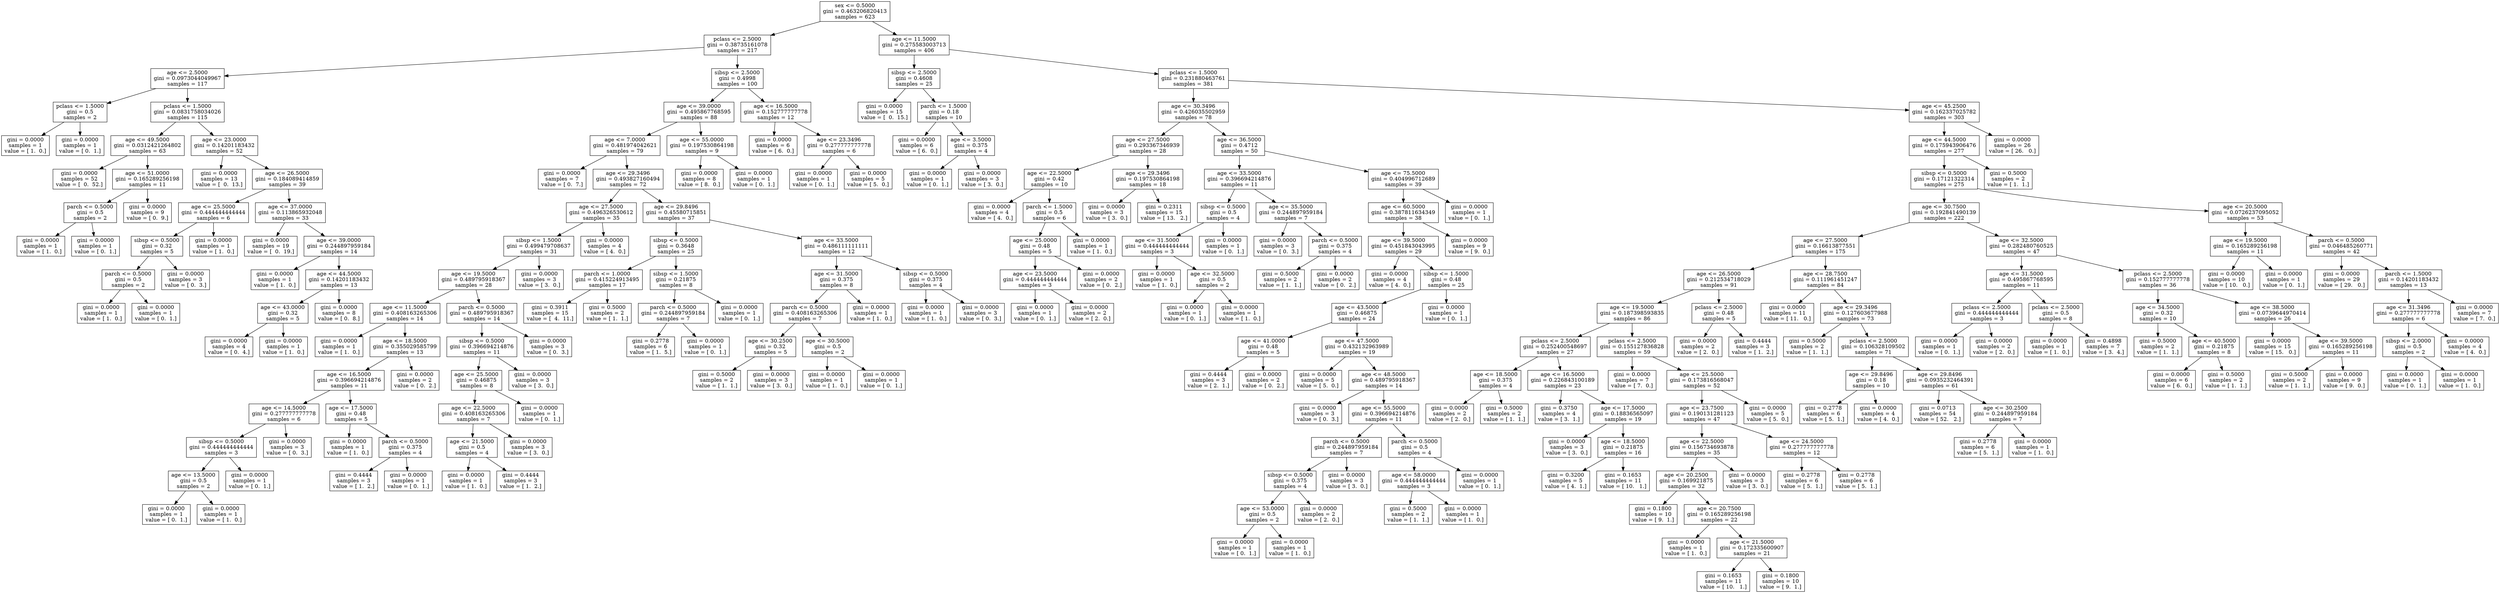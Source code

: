 digraph Tree {
0 [label="sex <= 0.5000\ngini = 0.463206820413\nsamples = 623", shape="box"] ;
1 [label="pclass <= 2.5000\ngini = 0.38735161078\nsamples = 217", shape="box"] ;
0 -> 1 ;
2 [label="age <= 2.5000\ngini = 0.0973044049967\nsamples = 117", shape="box"] ;
1 -> 2 ;
3 [label="pclass <= 1.5000\ngini = 0.5\nsamples = 2", shape="box"] ;
2 -> 3 ;
4 [label="gini = 0.0000\nsamples = 1\nvalue = [ 1.  0.]", shape="box"] ;
3 -> 4 ;
5 [label="gini = 0.0000\nsamples = 1\nvalue = [ 0.  1.]", shape="box"] ;
3 -> 5 ;
6 [label="pclass <= 1.5000\ngini = 0.0831758034026\nsamples = 115", shape="box"] ;
2 -> 6 ;
7 [label="age <= 49.5000\ngini = 0.0312421264802\nsamples = 63", shape="box"] ;
6 -> 7 ;
8 [label="gini = 0.0000\nsamples = 52\nvalue = [  0.  52.]", shape="box"] ;
7 -> 8 ;
9 [label="age <= 51.0000\ngini = 0.165289256198\nsamples = 11", shape="box"] ;
7 -> 9 ;
10 [label="parch <= 0.5000\ngini = 0.5\nsamples = 2", shape="box"] ;
9 -> 10 ;
11 [label="gini = 0.0000\nsamples = 1\nvalue = [ 1.  0.]", shape="box"] ;
10 -> 11 ;
12 [label="gini = 0.0000\nsamples = 1\nvalue = [ 0.  1.]", shape="box"] ;
10 -> 12 ;
13 [label="gini = 0.0000\nsamples = 9\nvalue = [ 0.  9.]", shape="box"] ;
9 -> 13 ;
14 [label="age <= 23.0000\ngini = 0.14201183432\nsamples = 52", shape="box"] ;
6 -> 14 ;
15 [label="gini = 0.0000\nsamples = 13\nvalue = [  0.  13.]", shape="box"] ;
14 -> 15 ;
16 [label="age <= 26.5000\ngini = 0.184089414859\nsamples = 39", shape="box"] ;
14 -> 16 ;
17 [label="age <= 25.5000\ngini = 0.444444444444\nsamples = 6", shape="box"] ;
16 -> 17 ;
18 [label="sibsp <= 0.5000\ngini = 0.32\nsamples = 5", shape="box"] ;
17 -> 18 ;
19 [label="parch <= 0.5000\ngini = 0.5\nsamples = 2", shape="box"] ;
18 -> 19 ;
20 [label="gini = 0.0000\nsamples = 1\nvalue = [ 1.  0.]", shape="box"] ;
19 -> 20 ;
21 [label="gini = 0.0000\nsamples = 1\nvalue = [ 0.  1.]", shape="box"] ;
19 -> 21 ;
22 [label="gini = 0.0000\nsamples = 3\nvalue = [ 0.  3.]", shape="box"] ;
18 -> 22 ;
23 [label="gini = 0.0000\nsamples = 1\nvalue = [ 1.  0.]", shape="box"] ;
17 -> 23 ;
24 [label="age <= 37.0000\ngini = 0.113865932048\nsamples = 33", shape="box"] ;
16 -> 24 ;
25 [label="gini = 0.0000\nsamples = 19\nvalue = [  0.  19.]", shape="box"] ;
24 -> 25 ;
26 [label="age <= 39.0000\ngini = 0.244897959184\nsamples = 14", shape="box"] ;
24 -> 26 ;
27 [label="gini = 0.0000\nsamples = 1\nvalue = [ 1.  0.]", shape="box"] ;
26 -> 27 ;
28 [label="age <= 44.5000\ngini = 0.14201183432\nsamples = 13", shape="box"] ;
26 -> 28 ;
29 [label="age <= 43.0000\ngini = 0.32\nsamples = 5", shape="box"] ;
28 -> 29 ;
30 [label="gini = 0.0000\nsamples = 4\nvalue = [ 0.  4.]", shape="box"] ;
29 -> 30 ;
31 [label="gini = 0.0000\nsamples = 1\nvalue = [ 1.  0.]", shape="box"] ;
29 -> 31 ;
32 [label="gini = 0.0000\nsamples = 8\nvalue = [ 0.  8.]", shape="box"] ;
28 -> 32 ;
33 [label="sibsp <= 2.5000\ngini = 0.4998\nsamples = 100", shape="box"] ;
1 -> 33 ;
34 [label="age <= 39.0000\ngini = 0.495867768595\nsamples = 88", shape="box"] ;
33 -> 34 ;
35 [label="age <= 7.0000\ngini = 0.481974042621\nsamples = 79", shape="box"] ;
34 -> 35 ;
36 [label="gini = 0.0000\nsamples = 7\nvalue = [ 0.  7.]", shape="box"] ;
35 -> 36 ;
37 [label="age <= 29.3496\ngini = 0.493827160494\nsamples = 72", shape="box"] ;
35 -> 37 ;
38 [label="age <= 27.5000\ngini = 0.496326530612\nsamples = 35", shape="box"] ;
37 -> 38 ;
39 [label="sibsp <= 1.5000\ngini = 0.499479708637\nsamples = 31", shape="box"] ;
38 -> 39 ;
40 [label="age <= 19.5000\ngini = 0.489795918367\nsamples = 28", shape="box"] ;
39 -> 40 ;
41 [label="age <= 11.5000\ngini = 0.408163265306\nsamples = 14", shape="box"] ;
40 -> 41 ;
42 [label="gini = 0.0000\nsamples = 1\nvalue = [ 1.  0.]", shape="box"] ;
41 -> 42 ;
43 [label="age <= 18.5000\ngini = 0.355029585799\nsamples = 13", shape="box"] ;
41 -> 43 ;
44 [label="age <= 16.5000\ngini = 0.396694214876\nsamples = 11", shape="box"] ;
43 -> 44 ;
45 [label="age <= 14.5000\ngini = 0.277777777778\nsamples = 6", shape="box"] ;
44 -> 45 ;
46 [label="sibsp <= 0.5000\ngini = 0.444444444444\nsamples = 3", shape="box"] ;
45 -> 46 ;
47 [label="age <= 13.5000\ngini = 0.5\nsamples = 2", shape="box"] ;
46 -> 47 ;
48 [label="gini = 0.0000\nsamples = 1\nvalue = [ 0.  1.]", shape="box"] ;
47 -> 48 ;
49 [label="gini = 0.0000\nsamples = 1\nvalue = [ 1.  0.]", shape="box"] ;
47 -> 49 ;
50 [label="gini = 0.0000\nsamples = 1\nvalue = [ 0.  1.]", shape="box"] ;
46 -> 50 ;
51 [label="gini = 0.0000\nsamples = 3\nvalue = [ 0.  3.]", shape="box"] ;
45 -> 51 ;
52 [label="age <= 17.5000\ngini = 0.48\nsamples = 5", shape="box"] ;
44 -> 52 ;
53 [label="gini = 0.0000\nsamples = 1\nvalue = [ 1.  0.]", shape="box"] ;
52 -> 53 ;
54 [label="parch <= 0.5000\ngini = 0.375\nsamples = 4", shape="box"] ;
52 -> 54 ;
55 [label="gini = 0.4444\nsamples = 3\nvalue = [ 1.  2.]", shape="box"] ;
54 -> 55 ;
56 [label="gini = 0.0000\nsamples = 1\nvalue = [ 0.  1.]", shape="box"] ;
54 -> 56 ;
57 [label="gini = 0.0000\nsamples = 2\nvalue = [ 0.  2.]", shape="box"] ;
43 -> 57 ;
58 [label="parch <= 0.5000\ngini = 0.489795918367\nsamples = 14", shape="box"] ;
40 -> 58 ;
59 [label="sibsp <= 0.5000\ngini = 0.396694214876\nsamples = 11", shape="box"] ;
58 -> 59 ;
60 [label="age <= 25.5000\ngini = 0.46875\nsamples = 8", shape="box"] ;
59 -> 60 ;
61 [label="age <= 22.5000\ngini = 0.408163265306\nsamples = 7", shape="box"] ;
60 -> 61 ;
62 [label="age <= 21.5000\ngini = 0.5\nsamples = 4", shape="box"] ;
61 -> 62 ;
63 [label="gini = 0.0000\nsamples = 1\nvalue = [ 1.  0.]", shape="box"] ;
62 -> 63 ;
64 [label="gini = 0.4444\nsamples = 3\nvalue = [ 1.  2.]", shape="box"] ;
62 -> 64 ;
65 [label="gini = 0.0000\nsamples = 3\nvalue = [ 3.  0.]", shape="box"] ;
61 -> 65 ;
66 [label="gini = 0.0000\nsamples = 1\nvalue = [ 0.  1.]", shape="box"] ;
60 -> 66 ;
67 [label="gini = 0.0000\nsamples = 3\nvalue = [ 3.  0.]", shape="box"] ;
59 -> 67 ;
68 [label="gini = 0.0000\nsamples = 3\nvalue = [ 0.  3.]", shape="box"] ;
58 -> 68 ;
69 [label="gini = 0.0000\nsamples = 3\nvalue = [ 3.  0.]", shape="box"] ;
39 -> 69 ;
70 [label="gini = 0.0000\nsamples = 4\nvalue = [ 4.  0.]", shape="box"] ;
38 -> 70 ;
71 [label="age <= 29.8496\ngini = 0.45580715851\nsamples = 37", shape="box"] ;
37 -> 71 ;
72 [label="sibsp <= 0.5000\ngini = 0.3648\nsamples = 25", shape="box"] ;
71 -> 72 ;
73 [label="parch <= 1.0000\ngini = 0.415224913495\nsamples = 17", shape="box"] ;
72 -> 73 ;
74 [label="gini = 0.3911\nsamples = 15\nvalue = [  4.  11.]", shape="box"] ;
73 -> 74 ;
75 [label="gini = 0.5000\nsamples = 2\nvalue = [ 1.  1.]", shape="box"] ;
73 -> 75 ;
76 [label="sibsp <= 1.5000\ngini = 0.21875\nsamples = 8", shape="box"] ;
72 -> 76 ;
77 [label="parch <= 0.5000\ngini = 0.244897959184\nsamples = 7", shape="box"] ;
76 -> 77 ;
78 [label="gini = 0.2778\nsamples = 6\nvalue = [ 1.  5.]", shape="box"] ;
77 -> 78 ;
79 [label="gini = 0.0000\nsamples = 1\nvalue = [ 0.  1.]", shape="box"] ;
77 -> 79 ;
80 [label="gini = 0.0000\nsamples = 1\nvalue = [ 0.  1.]", shape="box"] ;
76 -> 80 ;
81 [label="age <= 33.5000\ngini = 0.486111111111\nsamples = 12", shape="box"] ;
71 -> 81 ;
82 [label="age <= 31.5000\ngini = 0.375\nsamples = 8", shape="box"] ;
81 -> 82 ;
83 [label="parch <= 0.5000\ngini = 0.408163265306\nsamples = 7", shape="box"] ;
82 -> 83 ;
84 [label="age <= 30.2500\ngini = 0.32\nsamples = 5", shape="box"] ;
83 -> 84 ;
85 [label="gini = 0.5000\nsamples = 2\nvalue = [ 1.  1.]", shape="box"] ;
84 -> 85 ;
86 [label="gini = 0.0000\nsamples = 3\nvalue = [ 3.  0.]", shape="box"] ;
84 -> 86 ;
87 [label="age <= 30.5000\ngini = 0.5\nsamples = 2", shape="box"] ;
83 -> 87 ;
88 [label="gini = 0.0000\nsamples = 1\nvalue = [ 1.  0.]", shape="box"] ;
87 -> 88 ;
89 [label="gini = 0.0000\nsamples = 1\nvalue = [ 0.  1.]", shape="box"] ;
87 -> 89 ;
90 [label="gini = 0.0000\nsamples = 1\nvalue = [ 1.  0.]", shape="box"] ;
82 -> 90 ;
91 [label="sibsp <= 0.5000\ngini = 0.375\nsamples = 4", shape="box"] ;
81 -> 91 ;
92 [label="gini = 0.0000\nsamples = 1\nvalue = [ 1.  0.]", shape="box"] ;
91 -> 92 ;
93 [label="gini = 0.0000\nsamples = 3\nvalue = [ 0.  3.]", shape="box"] ;
91 -> 93 ;
94 [label="age <= 55.0000\ngini = 0.197530864198\nsamples = 9", shape="box"] ;
34 -> 94 ;
95 [label="gini = 0.0000\nsamples = 8\nvalue = [ 8.  0.]", shape="box"] ;
94 -> 95 ;
96 [label="gini = 0.0000\nsamples = 1\nvalue = [ 0.  1.]", shape="box"] ;
94 -> 96 ;
97 [label="age <= 16.5000\ngini = 0.152777777778\nsamples = 12", shape="box"] ;
33 -> 97 ;
98 [label="gini = 0.0000\nsamples = 6\nvalue = [ 6.  0.]", shape="box"] ;
97 -> 98 ;
99 [label="age <= 23.3496\ngini = 0.277777777778\nsamples = 6", shape="box"] ;
97 -> 99 ;
100 [label="gini = 0.0000\nsamples = 1\nvalue = [ 0.  1.]", shape="box"] ;
99 -> 100 ;
101 [label="gini = 0.0000\nsamples = 5\nvalue = [ 5.  0.]", shape="box"] ;
99 -> 101 ;
102 [label="age <= 11.5000\ngini = 0.275583003713\nsamples = 406", shape="box"] ;
0 -> 102 ;
103 [label="sibsp <= 2.5000\ngini = 0.4608\nsamples = 25", shape="box"] ;
102 -> 103 ;
104 [label="gini = 0.0000\nsamples = 15\nvalue = [  0.  15.]", shape="box"] ;
103 -> 104 ;
105 [label="parch <= 1.5000\ngini = 0.18\nsamples = 10", shape="box"] ;
103 -> 105 ;
106 [label="gini = 0.0000\nsamples = 6\nvalue = [ 6.  0.]", shape="box"] ;
105 -> 106 ;
107 [label="age <= 3.5000\ngini = 0.375\nsamples = 4", shape="box"] ;
105 -> 107 ;
108 [label="gini = 0.0000\nsamples = 1\nvalue = [ 0.  1.]", shape="box"] ;
107 -> 108 ;
109 [label="gini = 0.0000\nsamples = 3\nvalue = [ 3.  0.]", shape="box"] ;
107 -> 109 ;
110 [label="pclass <= 1.5000\ngini = 0.231880463761\nsamples = 381", shape="box"] ;
102 -> 110 ;
111 [label="age <= 30.3496\ngini = 0.426035502959\nsamples = 78", shape="box"] ;
110 -> 111 ;
112 [label="age <= 27.5000\ngini = 0.293367346939\nsamples = 28", shape="box"] ;
111 -> 112 ;
113 [label="age <= 22.5000\ngini = 0.42\nsamples = 10", shape="box"] ;
112 -> 113 ;
114 [label="gini = 0.0000\nsamples = 4\nvalue = [ 4.  0.]", shape="box"] ;
113 -> 114 ;
115 [label="parch <= 1.5000\ngini = 0.5\nsamples = 6", shape="box"] ;
113 -> 115 ;
116 [label="age <= 25.0000\ngini = 0.48\nsamples = 5", shape="box"] ;
115 -> 116 ;
117 [label="age <= 23.5000\ngini = 0.444444444444\nsamples = 3", shape="box"] ;
116 -> 117 ;
118 [label="gini = 0.0000\nsamples = 1\nvalue = [ 0.  1.]", shape="box"] ;
117 -> 118 ;
119 [label="gini = 0.0000\nsamples = 2\nvalue = [ 2.  0.]", shape="box"] ;
117 -> 119 ;
120 [label="gini = 0.0000\nsamples = 2\nvalue = [ 0.  2.]", shape="box"] ;
116 -> 120 ;
121 [label="gini = 0.0000\nsamples = 1\nvalue = [ 1.  0.]", shape="box"] ;
115 -> 121 ;
122 [label="age <= 29.3496\ngini = 0.197530864198\nsamples = 18", shape="box"] ;
112 -> 122 ;
123 [label="gini = 0.0000\nsamples = 3\nvalue = [ 3.  0.]", shape="box"] ;
122 -> 123 ;
124 [label="gini = 0.2311\nsamples = 15\nvalue = [ 13.   2.]", shape="box"] ;
122 -> 124 ;
125 [label="age <= 36.5000\ngini = 0.4712\nsamples = 50", shape="box"] ;
111 -> 125 ;
126 [label="age <= 33.5000\ngini = 0.396694214876\nsamples = 11", shape="box"] ;
125 -> 126 ;
127 [label="sibsp <= 0.5000\ngini = 0.5\nsamples = 4", shape="box"] ;
126 -> 127 ;
128 [label="age <= 31.5000\ngini = 0.444444444444\nsamples = 3", shape="box"] ;
127 -> 128 ;
129 [label="gini = 0.0000\nsamples = 1\nvalue = [ 1.  0.]", shape="box"] ;
128 -> 129 ;
130 [label="age <= 32.5000\ngini = 0.5\nsamples = 2", shape="box"] ;
128 -> 130 ;
131 [label="gini = 0.0000\nsamples = 1\nvalue = [ 0.  1.]", shape="box"] ;
130 -> 131 ;
132 [label="gini = 0.0000\nsamples = 1\nvalue = [ 1.  0.]", shape="box"] ;
130 -> 132 ;
133 [label="gini = 0.0000\nsamples = 1\nvalue = [ 0.  1.]", shape="box"] ;
127 -> 133 ;
134 [label="age <= 35.5000\ngini = 0.244897959184\nsamples = 7", shape="box"] ;
126 -> 134 ;
135 [label="gini = 0.0000\nsamples = 3\nvalue = [ 0.  3.]", shape="box"] ;
134 -> 135 ;
136 [label="parch <= 0.5000\ngini = 0.375\nsamples = 4", shape="box"] ;
134 -> 136 ;
137 [label="gini = 0.5000\nsamples = 2\nvalue = [ 1.  1.]", shape="box"] ;
136 -> 137 ;
138 [label="gini = 0.0000\nsamples = 2\nvalue = [ 0.  2.]", shape="box"] ;
136 -> 138 ;
139 [label="age <= 75.5000\ngini = 0.404996712689\nsamples = 39", shape="box"] ;
125 -> 139 ;
140 [label="age <= 60.5000\ngini = 0.387811634349\nsamples = 38", shape="box"] ;
139 -> 140 ;
141 [label="age <= 39.5000\ngini = 0.451843043995\nsamples = 29", shape="box"] ;
140 -> 141 ;
142 [label="gini = 0.0000\nsamples = 4\nvalue = [ 4.  0.]", shape="box"] ;
141 -> 142 ;
143 [label="sibsp <= 1.5000\ngini = 0.48\nsamples = 25", shape="box"] ;
141 -> 143 ;
144 [label="age <= 43.5000\ngini = 0.46875\nsamples = 24", shape="box"] ;
143 -> 144 ;
145 [label="age <= 41.0000\ngini = 0.48\nsamples = 5", shape="box"] ;
144 -> 145 ;
146 [label="gini = 0.4444\nsamples = 3\nvalue = [ 2.  1.]", shape="box"] ;
145 -> 146 ;
147 [label="gini = 0.0000\nsamples = 2\nvalue = [ 0.  2.]", shape="box"] ;
145 -> 147 ;
148 [label="age <= 47.5000\ngini = 0.432132963989\nsamples = 19", shape="box"] ;
144 -> 148 ;
149 [label="gini = 0.0000\nsamples = 5\nvalue = [ 5.  0.]", shape="box"] ;
148 -> 149 ;
150 [label="age <= 48.5000\ngini = 0.489795918367\nsamples = 14", shape="box"] ;
148 -> 150 ;
151 [label="gini = 0.0000\nsamples = 3\nvalue = [ 0.  3.]", shape="box"] ;
150 -> 151 ;
152 [label="age <= 55.5000\ngini = 0.396694214876\nsamples = 11", shape="box"] ;
150 -> 152 ;
153 [label="parch <= 0.5000\ngini = 0.244897959184\nsamples = 7", shape="box"] ;
152 -> 153 ;
154 [label="sibsp <= 0.5000\ngini = 0.375\nsamples = 4", shape="box"] ;
153 -> 154 ;
155 [label="age <= 53.0000\ngini = 0.5\nsamples = 2", shape="box"] ;
154 -> 155 ;
156 [label="gini = 0.0000\nsamples = 1\nvalue = [ 0.  1.]", shape="box"] ;
155 -> 156 ;
157 [label="gini = 0.0000\nsamples = 1\nvalue = [ 1.  0.]", shape="box"] ;
155 -> 157 ;
158 [label="gini = 0.0000\nsamples = 2\nvalue = [ 2.  0.]", shape="box"] ;
154 -> 158 ;
159 [label="gini = 0.0000\nsamples = 3\nvalue = [ 3.  0.]", shape="box"] ;
153 -> 159 ;
160 [label="parch <= 0.5000\ngini = 0.5\nsamples = 4", shape="box"] ;
152 -> 160 ;
161 [label="age <= 58.0000\ngini = 0.444444444444\nsamples = 3", shape="box"] ;
160 -> 161 ;
162 [label="gini = 0.5000\nsamples = 2\nvalue = [ 1.  1.]", shape="box"] ;
161 -> 162 ;
163 [label="gini = 0.0000\nsamples = 1\nvalue = [ 1.  0.]", shape="box"] ;
161 -> 163 ;
164 [label="gini = 0.0000\nsamples = 1\nvalue = [ 0.  1.]", shape="box"] ;
160 -> 164 ;
165 [label="gini = 0.0000\nsamples = 1\nvalue = [ 0.  1.]", shape="box"] ;
143 -> 165 ;
166 [label="gini = 0.0000\nsamples = 9\nvalue = [ 9.  0.]", shape="box"] ;
140 -> 166 ;
167 [label="gini = 0.0000\nsamples = 1\nvalue = [ 0.  1.]", shape="box"] ;
139 -> 167 ;
168 [label="age <= 45.2500\ngini = 0.162337025782\nsamples = 303", shape="box"] ;
110 -> 168 ;
169 [label="age <= 44.5000\ngini = 0.175943906476\nsamples = 277", shape="box"] ;
168 -> 169 ;
170 [label="sibsp <= 0.5000\ngini = 0.17121322314\nsamples = 275", shape="box"] ;
169 -> 170 ;
171 [label="age <= 30.7500\ngini = 0.192841490139\nsamples = 222", shape="box"] ;
170 -> 171 ;
172 [label="age <= 27.5000\ngini = 0.16613877551\nsamples = 175", shape="box"] ;
171 -> 172 ;
173 [label="age <= 26.5000\ngini = 0.212534718029\nsamples = 91", shape="box"] ;
172 -> 173 ;
174 [label="age <= 19.5000\ngini = 0.187398593835\nsamples = 86", shape="box"] ;
173 -> 174 ;
175 [label="pclass <= 2.5000\ngini = 0.252400548697\nsamples = 27", shape="box"] ;
174 -> 175 ;
176 [label="age <= 18.5000\ngini = 0.375\nsamples = 4", shape="box"] ;
175 -> 176 ;
177 [label="gini = 0.0000\nsamples = 2\nvalue = [ 2.  0.]", shape="box"] ;
176 -> 177 ;
178 [label="gini = 0.5000\nsamples = 2\nvalue = [ 1.  1.]", shape="box"] ;
176 -> 178 ;
179 [label="age <= 16.5000\ngini = 0.226843100189\nsamples = 23", shape="box"] ;
175 -> 179 ;
180 [label="gini = 0.3750\nsamples = 4\nvalue = [ 3.  1.]", shape="box"] ;
179 -> 180 ;
181 [label="age <= 17.5000\ngini = 0.18836565097\nsamples = 19", shape="box"] ;
179 -> 181 ;
182 [label="gini = 0.0000\nsamples = 3\nvalue = [ 3.  0.]", shape="box"] ;
181 -> 182 ;
183 [label="age <= 18.5000\ngini = 0.21875\nsamples = 16", shape="box"] ;
181 -> 183 ;
184 [label="gini = 0.3200\nsamples = 5\nvalue = [ 4.  1.]", shape="box"] ;
183 -> 184 ;
185 [label="gini = 0.1653\nsamples = 11\nvalue = [ 10.   1.]", shape="box"] ;
183 -> 185 ;
186 [label="pclass <= 2.5000\ngini = 0.155127836828\nsamples = 59", shape="box"] ;
174 -> 186 ;
187 [label="gini = 0.0000\nsamples = 7\nvalue = [ 7.  0.]", shape="box"] ;
186 -> 187 ;
188 [label="age <= 25.5000\ngini = 0.173816568047\nsamples = 52", shape="box"] ;
186 -> 188 ;
189 [label="age <= 23.7500\ngini = 0.190131281123\nsamples = 47", shape="box"] ;
188 -> 189 ;
190 [label="age <= 22.5000\ngini = 0.156734693878\nsamples = 35", shape="box"] ;
189 -> 190 ;
191 [label="age <= 20.2500\ngini = 0.169921875\nsamples = 32", shape="box"] ;
190 -> 191 ;
192 [label="gini = 0.1800\nsamples = 10\nvalue = [ 9.  1.]", shape="box"] ;
191 -> 192 ;
193 [label="age <= 20.7500\ngini = 0.165289256198\nsamples = 22", shape="box"] ;
191 -> 193 ;
194 [label="gini = 0.0000\nsamples = 1\nvalue = [ 1.  0.]", shape="box"] ;
193 -> 194 ;
195 [label="age <= 21.5000\ngini = 0.172335600907\nsamples = 21", shape="box"] ;
193 -> 195 ;
196 [label="gini = 0.1653\nsamples = 11\nvalue = [ 10.   1.]", shape="box"] ;
195 -> 196 ;
197 [label="gini = 0.1800\nsamples = 10\nvalue = [ 9.  1.]", shape="box"] ;
195 -> 197 ;
198 [label="gini = 0.0000\nsamples = 3\nvalue = [ 3.  0.]", shape="box"] ;
190 -> 198 ;
199 [label="age <= 24.5000\ngini = 0.277777777778\nsamples = 12", shape="box"] ;
189 -> 199 ;
200 [label="gini = 0.2778\nsamples = 6\nvalue = [ 5.  1.]", shape="box"] ;
199 -> 200 ;
201 [label="gini = 0.2778\nsamples = 6\nvalue = [ 5.  1.]", shape="box"] ;
199 -> 201 ;
202 [label="gini = 0.0000\nsamples = 5\nvalue = [ 5.  0.]", shape="box"] ;
188 -> 202 ;
203 [label="pclass <= 2.5000\ngini = 0.48\nsamples = 5", shape="box"] ;
173 -> 203 ;
204 [label="gini = 0.0000\nsamples = 2\nvalue = [ 2.  0.]", shape="box"] ;
203 -> 204 ;
205 [label="gini = 0.4444\nsamples = 3\nvalue = [ 1.  2.]", shape="box"] ;
203 -> 205 ;
206 [label="age <= 28.7500\ngini = 0.111961451247\nsamples = 84", shape="box"] ;
172 -> 206 ;
207 [label="gini = 0.0000\nsamples = 11\nvalue = [ 11.   0.]", shape="box"] ;
206 -> 207 ;
208 [label="age <= 29.3496\ngini = 0.127603677988\nsamples = 73", shape="box"] ;
206 -> 208 ;
209 [label="gini = 0.5000\nsamples = 2\nvalue = [ 1.  1.]", shape="box"] ;
208 -> 209 ;
210 [label="pclass <= 2.5000\ngini = 0.106328109502\nsamples = 71", shape="box"] ;
208 -> 210 ;
211 [label="age <= 29.8496\ngini = 0.18\nsamples = 10", shape="box"] ;
210 -> 211 ;
212 [label="gini = 0.2778\nsamples = 6\nvalue = [ 5.  1.]", shape="box"] ;
211 -> 212 ;
213 [label="gini = 0.0000\nsamples = 4\nvalue = [ 4.  0.]", shape="box"] ;
211 -> 213 ;
214 [label="age <= 29.8496\ngini = 0.0935232464391\nsamples = 61", shape="box"] ;
210 -> 214 ;
215 [label="gini = 0.0713\nsamples = 54\nvalue = [ 52.   2.]", shape="box"] ;
214 -> 215 ;
216 [label="age <= 30.2500\ngini = 0.244897959184\nsamples = 7", shape="box"] ;
214 -> 216 ;
217 [label="gini = 0.2778\nsamples = 6\nvalue = [ 5.  1.]", shape="box"] ;
216 -> 217 ;
218 [label="gini = 0.0000\nsamples = 1\nvalue = [ 1.  0.]", shape="box"] ;
216 -> 218 ;
219 [label="age <= 32.5000\ngini = 0.282480760525\nsamples = 47", shape="box"] ;
171 -> 219 ;
220 [label="age <= 31.5000\ngini = 0.495867768595\nsamples = 11", shape="box"] ;
219 -> 220 ;
221 [label="pclass <= 2.5000\ngini = 0.444444444444\nsamples = 3", shape="box"] ;
220 -> 221 ;
222 [label="gini = 0.0000\nsamples = 1\nvalue = [ 0.  1.]", shape="box"] ;
221 -> 222 ;
223 [label="gini = 0.0000\nsamples = 2\nvalue = [ 2.  0.]", shape="box"] ;
221 -> 223 ;
224 [label="pclass <= 2.5000\ngini = 0.5\nsamples = 8", shape="box"] ;
220 -> 224 ;
225 [label="gini = 0.0000\nsamples = 1\nvalue = [ 1.  0.]", shape="box"] ;
224 -> 225 ;
226 [label="gini = 0.4898\nsamples = 7\nvalue = [ 3.  4.]", shape="box"] ;
224 -> 226 ;
227 [label="pclass <= 2.5000\ngini = 0.152777777778\nsamples = 36", shape="box"] ;
219 -> 227 ;
228 [label="age <= 34.5000\ngini = 0.32\nsamples = 10", shape="box"] ;
227 -> 228 ;
229 [label="gini = 0.5000\nsamples = 2\nvalue = [ 1.  1.]", shape="box"] ;
228 -> 229 ;
230 [label="age <= 40.5000\ngini = 0.21875\nsamples = 8", shape="box"] ;
228 -> 230 ;
231 [label="gini = 0.0000\nsamples = 6\nvalue = [ 6.  0.]", shape="box"] ;
230 -> 231 ;
232 [label="gini = 0.5000\nsamples = 2\nvalue = [ 1.  1.]", shape="box"] ;
230 -> 232 ;
233 [label="age <= 38.5000\ngini = 0.0739644970414\nsamples = 26", shape="box"] ;
227 -> 233 ;
234 [label="gini = 0.0000\nsamples = 15\nvalue = [ 15.   0.]", shape="box"] ;
233 -> 234 ;
235 [label="age <= 39.5000\ngini = 0.165289256198\nsamples = 11", shape="box"] ;
233 -> 235 ;
236 [label="gini = 0.5000\nsamples = 2\nvalue = [ 1.  1.]", shape="box"] ;
235 -> 236 ;
237 [label="gini = 0.0000\nsamples = 9\nvalue = [ 9.  0.]", shape="box"] ;
235 -> 237 ;
238 [label="age <= 20.5000\ngini = 0.0726237095052\nsamples = 53", shape="box"] ;
170 -> 238 ;
239 [label="age <= 19.5000\ngini = 0.165289256198\nsamples = 11", shape="box"] ;
238 -> 239 ;
240 [label="gini = 0.0000\nsamples = 10\nvalue = [ 10.   0.]", shape="box"] ;
239 -> 240 ;
241 [label="gini = 0.0000\nsamples = 1\nvalue = [ 0.  1.]", shape="box"] ;
239 -> 241 ;
242 [label="parch <= 0.5000\ngini = 0.046485260771\nsamples = 42", shape="box"] ;
238 -> 242 ;
243 [label="gini = 0.0000\nsamples = 29\nvalue = [ 29.   0.]", shape="box"] ;
242 -> 243 ;
244 [label="parch <= 1.5000\ngini = 0.14201183432\nsamples = 13", shape="box"] ;
242 -> 244 ;
245 [label="age <= 31.3496\ngini = 0.277777777778\nsamples = 6", shape="box"] ;
244 -> 245 ;
246 [label="sibsp <= 2.0000\ngini = 0.5\nsamples = 2", shape="box"] ;
245 -> 246 ;
247 [label="gini = 0.0000\nsamples = 1\nvalue = [ 0.  1.]", shape="box"] ;
246 -> 247 ;
248 [label="gini = 0.0000\nsamples = 1\nvalue = [ 1.  0.]", shape="box"] ;
246 -> 248 ;
249 [label="gini = 0.0000\nsamples = 4\nvalue = [ 4.  0.]", shape="box"] ;
245 -> 249 ;
250 [label="gini = 0.0000\nsamples = 7\nvalue = [ 7.  0.]", shape="box"] ;
244 -> 250 ;
251 [label="gini = 0.5000\nsamples = 2\nvalue = [ 1.  1.]", shape="box"] ;
169 -> 251 ;
252 [label="gini = 0.0000\nsamples = 26\nvalue = [ 26.   0.]", shape="box"] ;
168 -> 252 ;
}